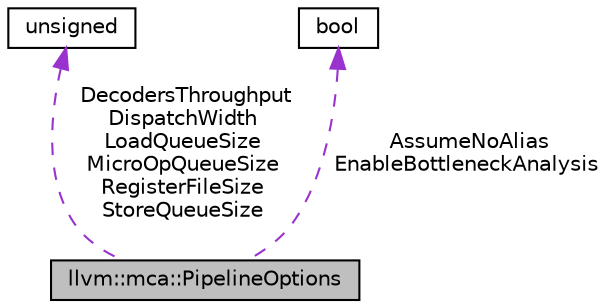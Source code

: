 digraph "llvm::mca::PipelineOptions"
{
 // LATEX_PDF_SIZE
  bgcolor="transparent";
  edge [fontname="Helvetica",fontsize="10",labelfontname="Helvetica",labelfontsize="10"];
  node [fontname="Helvetica",fontsize="10",shape="box"];
  Node1 [label="llvm::mca::PipelineOptions",height=0.2,width=0.4,color="black", fillcolor="grey75", style="filled", fontcolor="black",tooltip="This is a convenience struct to hold the parameters necessary for creating the pre-built \"default\" ou..."];
  Node2 -> Node1 [dir="back",color="darkorchid3",fontsize="10",style="dashed",label=" DecodersThroughput\nDispatchWidth\nLoadQueueSize\nMicroOpQueueSize\nRegisterFileSize\nStoreQueueSize" ,fontname="Helvetica"];
  Node2 [label="unsigned",height=0.2,width=0.4,color="black",URL="$classunsigned.html",tooltip=" "];
  Node3 -> Node1 [dir="back",color="darkorchid3",fontsize="10",style="dashed",label=" AssumeNoAlias\nEnableBottleneckAnalysis" ,fontname="Helvetica"];
  Node3 [label="bool",height=0.2,width=0.4,color="black",URL="$classbool.html",tooltip=" "];
}
